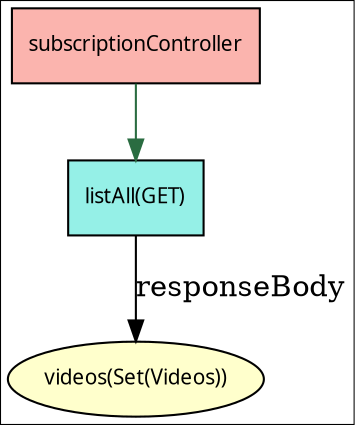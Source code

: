 digraph G {
    node[shape=rectangle, fontname=Tahoma, fontsize=10, style="filled",
        gradientangle="270", fillcolor="bisque", colorscheme="pastel19"]
    colorscheme="pastel19"
    
	splines=line
	subscriptionController [fillcolor="1"]
		
	    listAll [label="listAll(GET)" fillcolor="#95f0e7" ]
   		subscriptionController -> listAll [color="#2A6C41" ]
	    	videos[label="videos(Set(Videos))" fillcolor="6" shape=ellipse]
	    	listAll -> videos [label="responseBody"]
	    	    
	    
}
